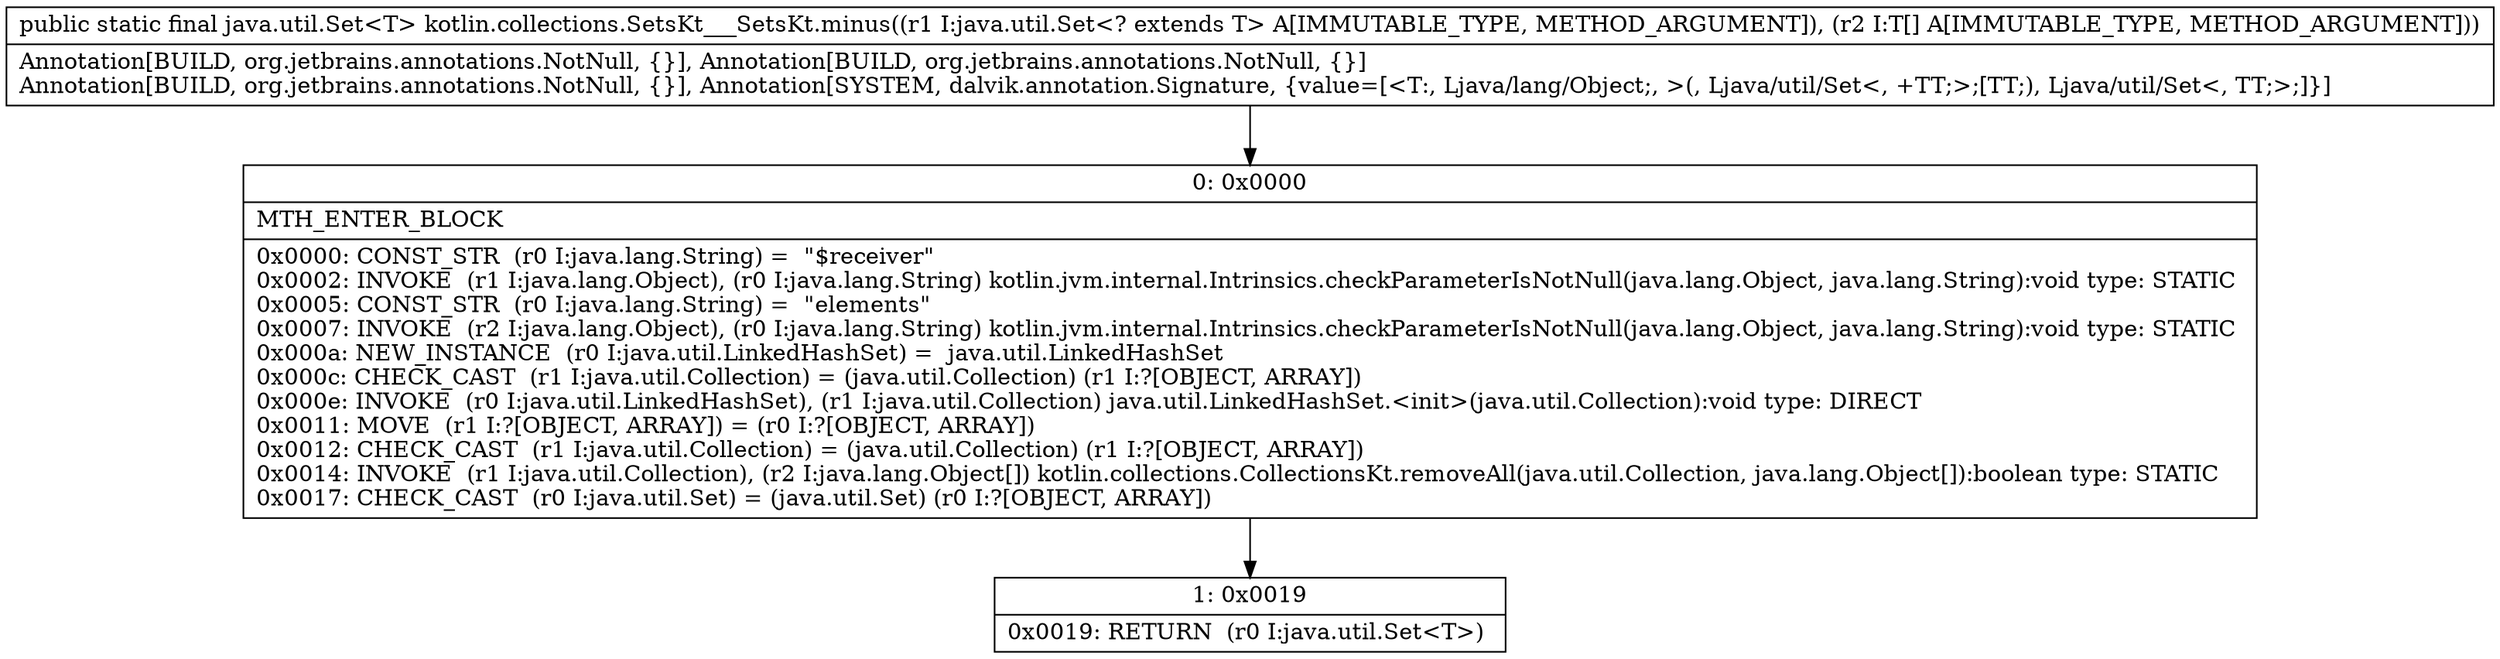 digraph "CFG forkotlin.collections.SetsKt___SetsKt.minus(Ljava\/util\/Set;[Ljava\/lang\/Object;)Ljava\/util\/Set;" {
Node_0 [shape=record,label="{0\:\ 0x0000|MTH_ENTER_BLOCK\l|0x0000: CONST_STR  (r0 I:java.lang.String) =  \"$receiver\" \l0x0002: INVOKE  (r1 I:java.lang.Object), (r0 I:java.lang.String) kotlin.jvm.internal.Intrinsics.checkParameterIsNotNull(java.lang.Object, java.lang.String):void type: STATIC \l0x0005: CONST_STR  (r0 I:java.lang.String) =  \"elements\" \l0x0007: INVOKE  (r2 I:java.lang.Object), (r0 I:java.lang.String) kotlin.jvm.internal.Intrinsics.checkParameterIsNotNull(java.lang.Object, java.lang.String):void type: STATIC \l0x000a: NEW_INSTANCE  (r0 I:java.util.LinkedHashSet) =  java.util.LinkedHashSet \l0x000c: CHECK_CAST  (r1 I:java.util.Collection) = (java.util.Collection) (r1 I:?[OBJECT, ARRAY]) \l0x000e: INVOKE  (r0 I:java.util.LinkedHashSet), (r1 I:java.util.Collection) java.util.LinkedHashSet.\<init\>(java.util.Collection):void type: DIRECT \l0x0011: MOVE  (r1 I:?[OBJECT, ARRAY]) = (r0 I:?[OBJECT, ARRAY]) \l0x0012: CHECK_CAST  (r1 I:java.util.Collection) = (java.util.Collection) (r1 I:?[OBJECT, ARRAY]) \l0x0014: INVOKE  (r1 I:java.util.Collection), (r2 I:java.lang.Object[]) kotlin.collections.CollectionsKt.removeAll(java.util.Collection, java.lang.Object[]):boolean type: STATIC \l0x0017: CHECK_CAST  (r0 I:java.util.Set) = (java.util.Set) (r0 I:?[OBJECT, ARRAY]) \l}"];
Node_1 [shape=record,label="{1\:\ 0x0019|0x0019: RETURN  (r0 I:java.util.Set\<T\>) \l}"];
MethodNode[shape=record,label="{public static final java.util.Set\<T\> kotlin.collections.SetsKt___SetsKt.minus((r1 I:java.util.Set\<? extends T\> A[IMMUTABLE_TYPE, METHOD_ARGUMENT]), (r2 I:T[] A[IMMUTABLE_TYPE, METHOD_ARGUMENT]))  | Annotation[BUILD, org.jetbrains.annotations.NotNull, \{\}], Annotation[BUILD, org.jetbrains.annotations.NotNull, \{\}]\lAnnotation[BUILD, org.jetbrains.annotations.NotNull, \{\}], Annotation[SYSTEM, dalvik.annotation.Signature, \{value=[\<T:, Ljava\/lang\/Object;, \>(, Ljava\/util\/Set\<, +TT;\>;[TT;), Ljava\/util\/Set\<, TT;\>;]\}]\l}"];
MethodNode -> Node_0;
Node_0 -> Node_1;
}

